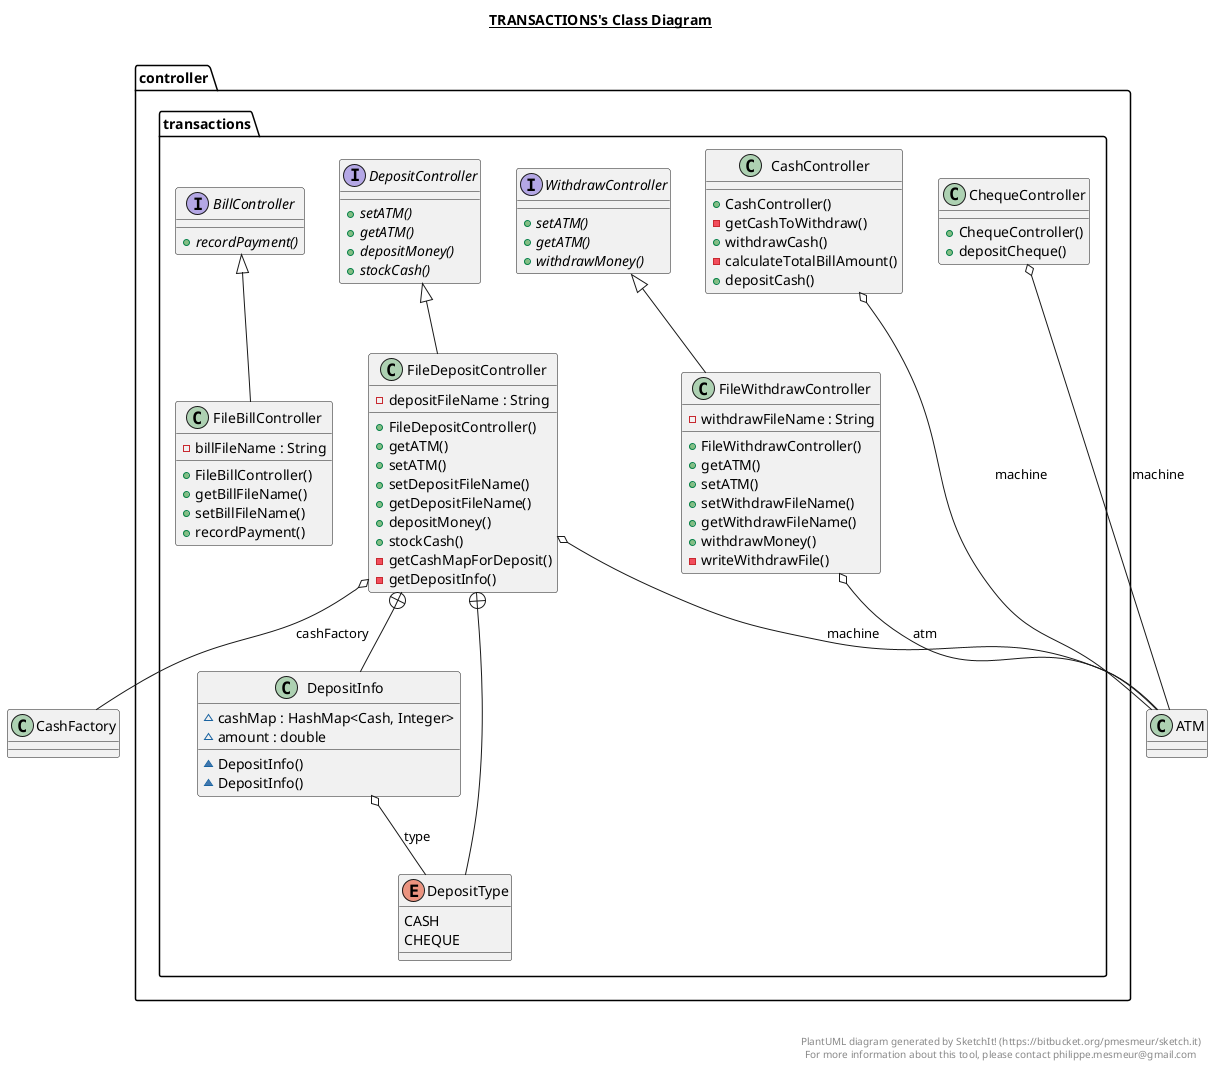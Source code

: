 @startuml

title __TRANSACTIONS's Class Diagram__\n

  package controller {
    package controller.transactions {
      interface BillController {
          {abstract} + recordPayment()
      }
    }
  }
  

  package controller {
    package controller.transactions {
      class CashController {
          + CashController()
          - getCashToWithdraw()
          + withdrawCash()
          - calculateTotalBillAmount()
          + depositCash()
      }
    }
  }
  

  package controller {
    package controller.transactions {
      class ChequeController {
          + ChequeController()
          + depositCheque()
      }
    }
  }
  

  package controller {
    package controller.transactions {
      interface DepositController {
          {abstract} + setATM()
          {abstract} + getATM()
          {abstract} + depositMoney()
          {abstract} + stockCash()
      }
    }
  }
  

  package controller {
    package controller.transactions {
      class FileBillController {
          - billFileName : String
          + FileBillController()
          + getBillFileName()
          + setBillFileName()
          + recordPayment()
      }
    }
  }
  

  package controller {
    package controller.transactions {
      class FileDepositController {
          - depositFileName : String
          + FileDepositController()
          + getATM()
          + setATM()
          + setDepositFileName()
          + getDepositFileName()
          + depositMoney()
          + stockCash()
          - getCashMapForDeposit()
          - getDepositInfo()
      }
    }
  }
  

  package controller {
    package controller.transactions {
      enum DepositType {
        CASH
        CHEQUE
      }
    }
  }
  

  package controller {
    package controller.transactions {
      class DepositInfo {
          ~ cashMap : HashMap<Cash, Integer>
          ~ amount : double
          ~ DepositInfo()
          ~ DepositInfo()
      }
    }
  }
  

  package controller {
    package controller.transactions {
      class FileWithdrawController {
          - withdrawFileName : String
          + FileWithdrawController()
          + getATM()
          + setATM()
          + setWithdrawFileName()
          + getWithdrawFileName()
          + withdrawMoney()
          - writeWithdrawFile()
      }
    }
  }
  

  package controller {
    package controller.transactions {
      interface WithdrawController {
          {abstract} + setATM()
          {abstract} + getATM()
          {abstract} + withdrawMoney()
      }
    }
  }
  

  CashController o-- ATM : machine
  ChequeController o-- ATM : machine
  FileBillController -up-|> BillController
  FileDepositController -up-|> DepositController
  FileDepositController o-- ATM : machine
  FileDepositController o-- CashFactory : cashFactory
  FileDepositController +-down- DepositType
  FileDepositController +-down- DepositInfo
  DepositInfo o-- DepositType : type
  FileWithdrawController -up-|> WithdrawController
  FileWithdrawController o-- ATM : atm


right footer


PlantUML diagram generated by SketchIt! (https://bitbucket.org/pmesmeur/sketch.it)
For more information about this tool, please contact philippe.mesmeur@gmail.com
endfooter

@enduml

